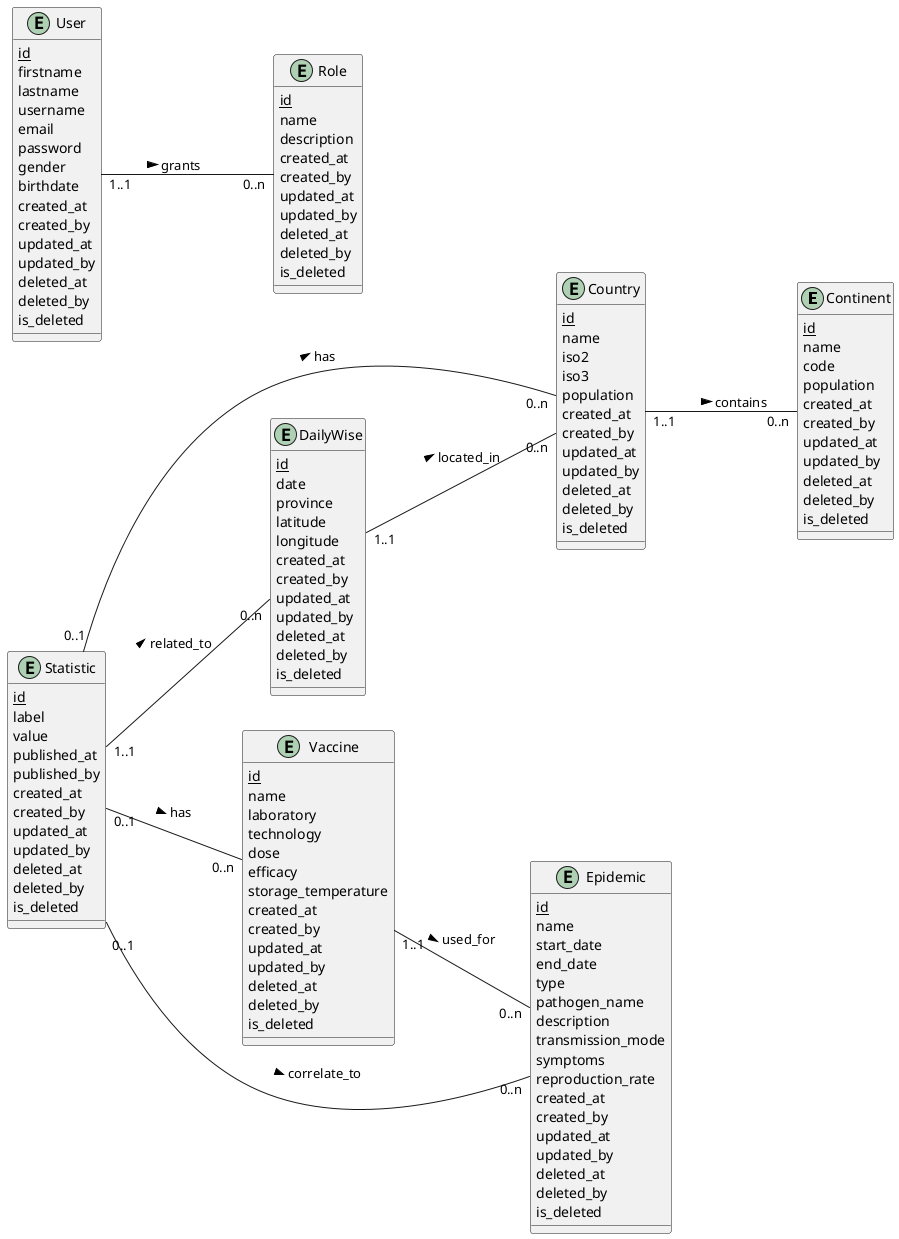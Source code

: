 @startuml MCD Merise
left to right direction
skinparam packageStyle rectangle

' Entités
entity Continent {
  {static} id
  name
  code
  population
  created_at
  created_by
  updated_at
  updated_by
  deleted_at
  deleted_by
  is_deleted
}

entity Country {
  {static} id
  name
  iso2
  iso3
  population
  created_at
  created_by
  updated_at
  updated_by
  deleted_at
  deleted_by
  is_deleted
}

entity User {
  {static} id
  firstname
  lastname
  username
  email
  password
  gender
  birthdate
  created_at
  created_by
  updated_at
  updated_by
  deleted_at
  deleted_by
  is_deleted
}

entity Role {
  {static} id
  name
  description
  created_at
  created_by
  updated_at
  updated_by
  deleted_at
  deleted_by
  is_deleted
}

entity Epidemic {
  {static} id
  name
  start_date
  end_date
  type
  pathogen_name
  description
  transmission_mode
  symptoms
  reproduction_rate
  created_at
  created_by
  updated_at
  updated_by
  deleted_at
  deleted_by
  is_deleted
}

entity Vaccine {
  {static} id
  name
  laboratory
  technology
  dose
  efficacy
  storage_temperature
  created_at
  created_by
  updated_at
  updated_by
  deleted_at
  deleted_by
  is_deleted
}

entity DailyWise {
  {static} id
  date
  province
  latitude
  longitude
  created_at
  created_by
  updated_at
  updated_by
  deleted_at
  deleted_by
  is_deleted
}

entity Statistic {
  {static} id
  label
  value
  published_at
  published_by
  created_at
  created_by
  updated_at
  updated_by
  deleted_at
  deleted_by
  is_deleted
}

' Associations avec cardinalités
Country "1..1" -- "0..n" Continent : contains >
DailyWise "1..1" -- "0..n" Country : located_in >
Statistic "1..1" -- "0..n" DailyWise : related_to >
Statistic "0..1" -- "0..n" Country : has >
Statistic "0..1" -- "0..n" Vaccine : has >
Statistic "0..1" -- "0..n" Epidemic : correlate_to >
Vaccine "1..1" -- "0..n" Epidemic : used_for >
User "1..1" -- "0..n" Role : grants >

@enduml
